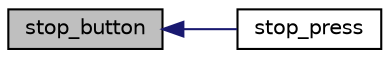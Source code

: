 digraph "stop_button"
{
  edge [fontname="Helvetica",fontsize="10",labelfontname="Helvetica",labelfontsize="10"];
  node [fontname="Helvetica",fontsize="10",shape=record];
  rankdir="LR";
  Node1 [label="stop_button",height=0.2,width=0.4,color="black", fillcolor="grey75", style="filled" fontcolor="black"];
  Node1 -> Node2 [dir="back",color="midnightblue",fontsize="10",style="solid",fontname="Helvetica"];
  Node2 [label="stop_press",height=0.2,width=0.4,color="black", fillcolor="white", style="filled",URL="$lib__hb_8c.html#a58ba1f6f55e0bade7190f4db26184683"];
}

